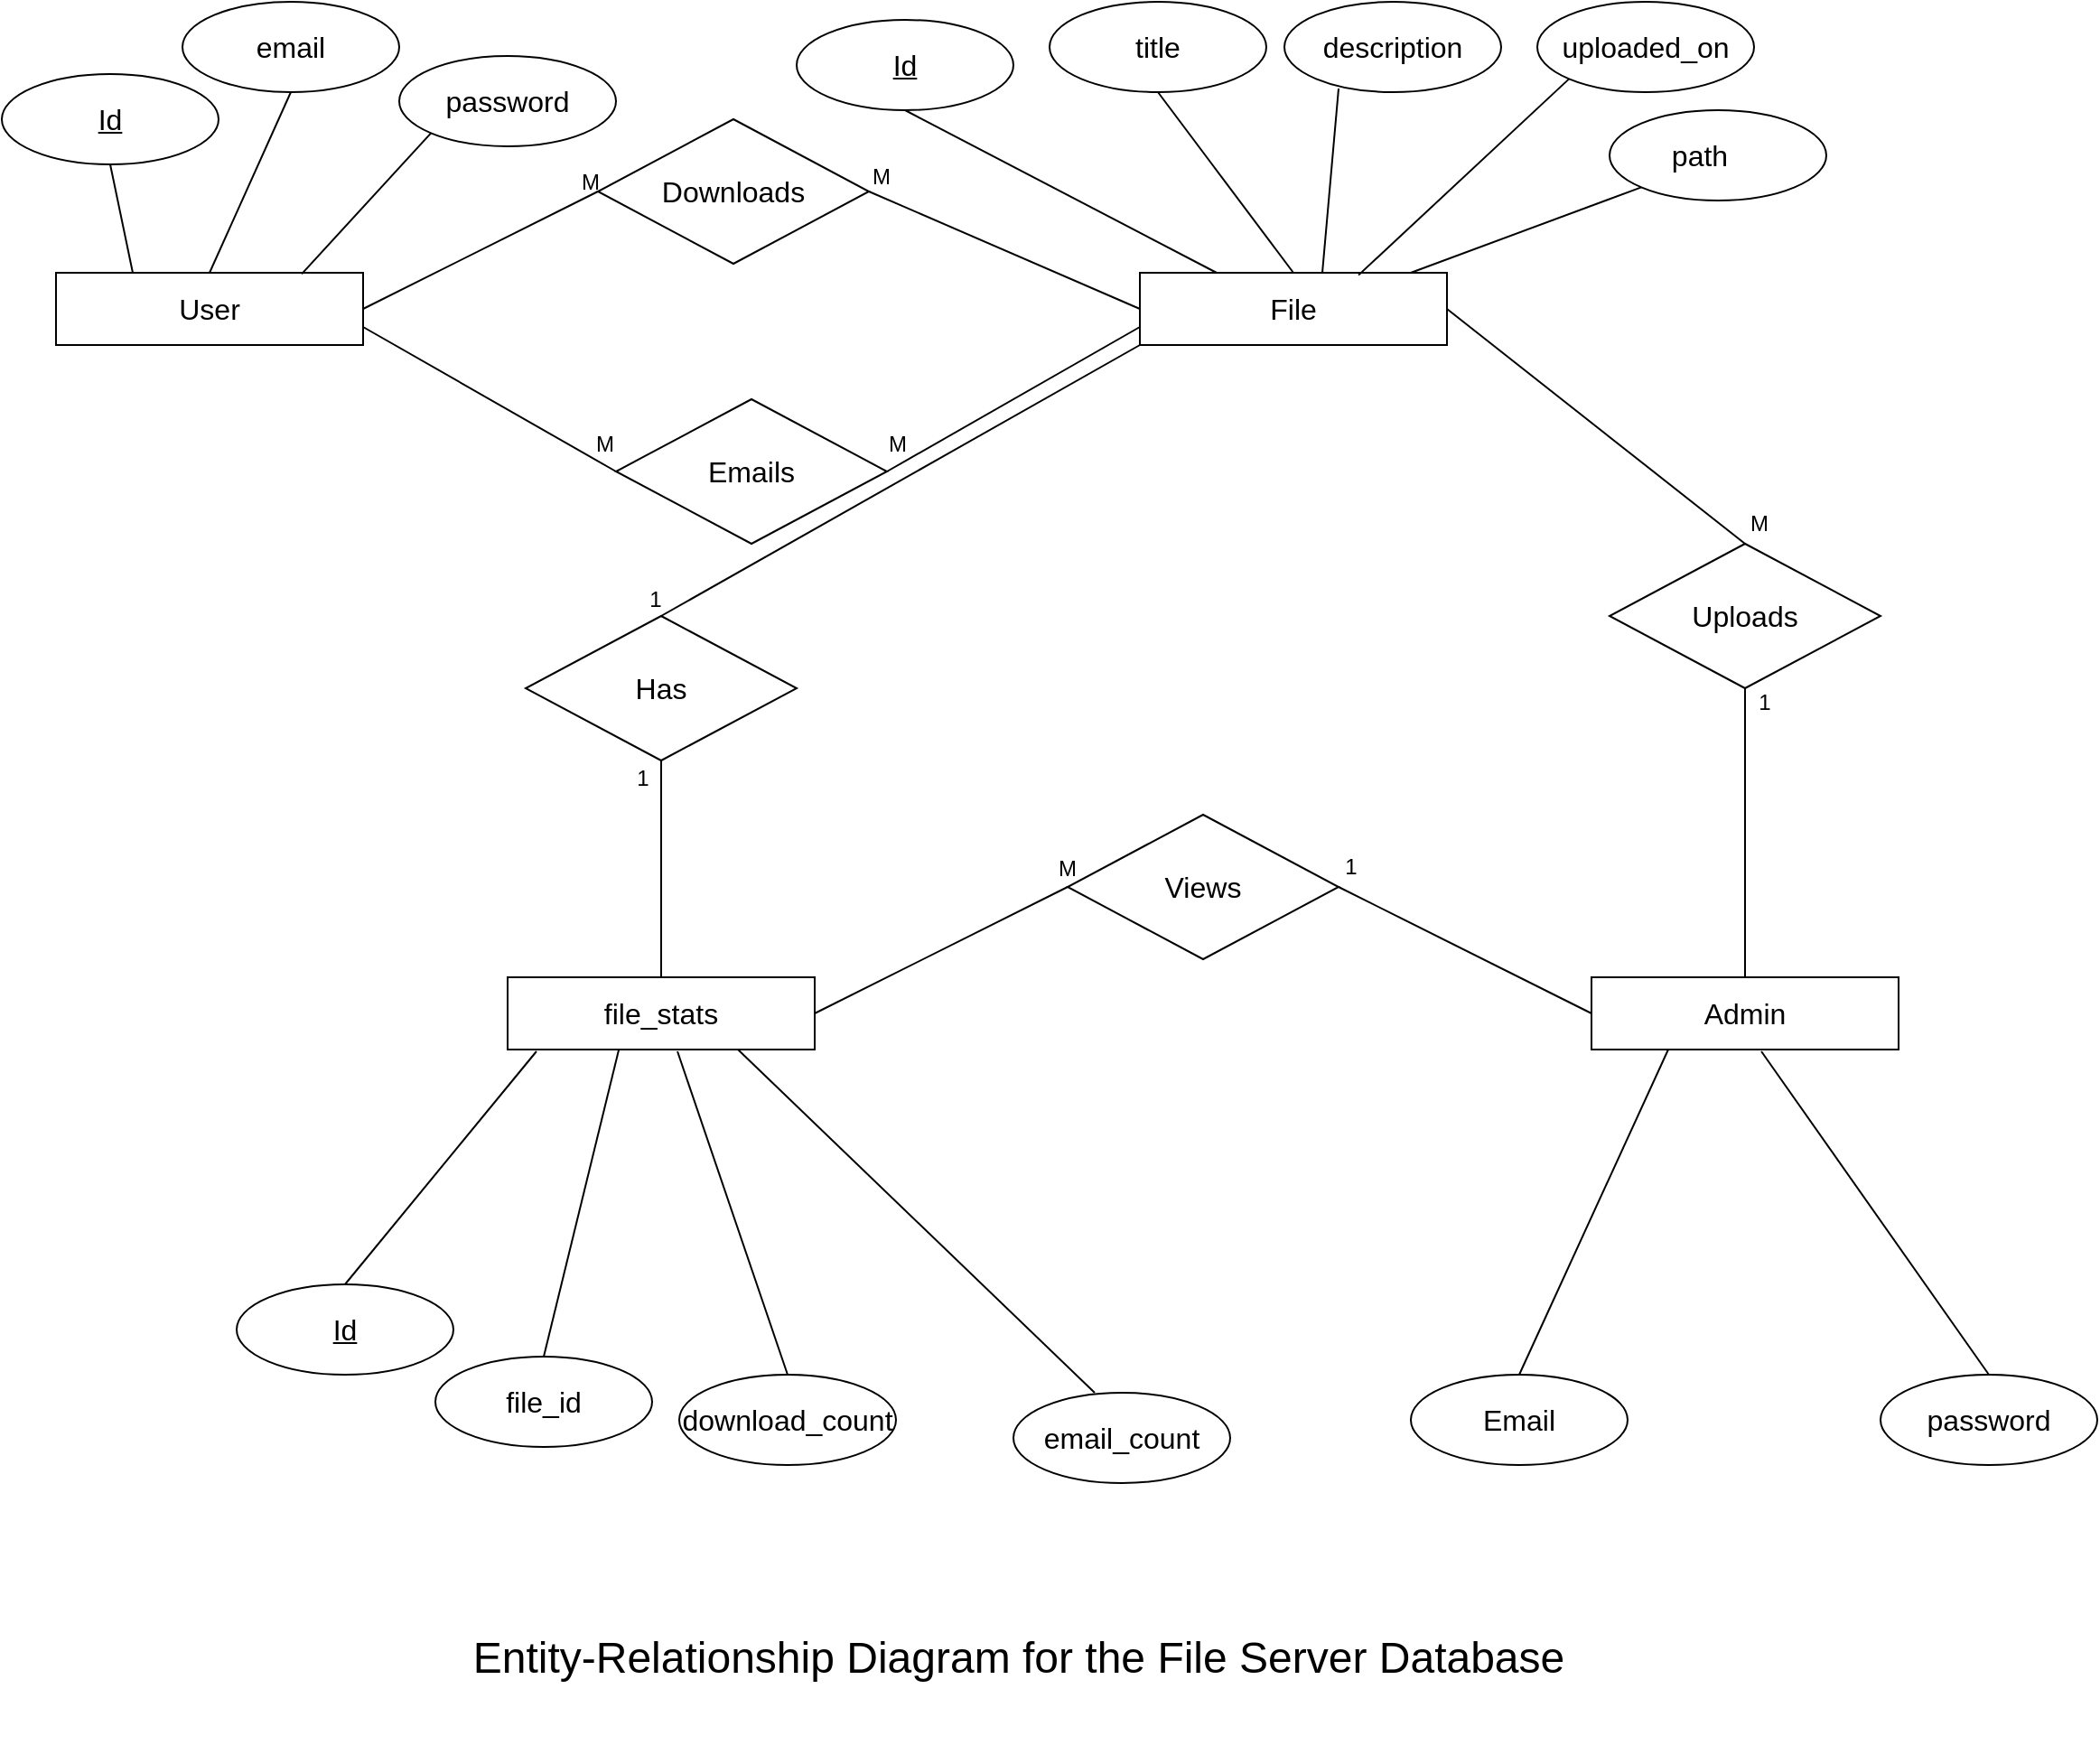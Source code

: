 <mxfile version="21.6.5" type="device">
  <diagram name="Page-1" id="Mzgl0cdMvpgIzvXXhVm0">
    <mxGraphModel dx="850" dy="494" grid="0" gridSize="10" guides="1" tooltips="1" connect="1" arrows="1" fold="1" page="1" pageScale="1" pageWidth="1654" pageHeight="1169" math="0" shadow="0">
      <root>
        <mxCell id="0" />
        <mxCell id="1" parent="0" />
        <mxCell id="sMb85mMRudP5CPXSBzpP-137" value="" style="group" vertex="1" connectable="0" parent="1">
          <mxGeometry x="260" y="140" width="1160" height="964" as="geometry" />
        </mxCell>
        <mxCell id="sMb85mMRudP5CPXSBzpP-15" value="" style="group" vertex="1" connectable="0" parent="sMb85mMRudP5CPXSBzpP-137">
          <mxGeometry width="350" height="210" as="geometry" />
        </mxCell>
        <mxCell id="sMb85mMRudP5CPXSBzpP-1" value="" style="rounded=0;whiteSpace=wrap;html=1;" vertex="1" parent="sMb85mMRudP5CPXSBzpP-15">
          <mxGeometry x="30" y="150" width="170" height="40" as="geometry" />
        </mxCell>
        <mxCell id="sMb85mMRudP5CPXSBzpP-2" value="&lt;font style=&quot;font-size: 16px;&quot;&gt;User&lt;/font&gt;" style="text;html=1;strokeColor=none;fillColor=none;align=center;verticalAlign=middle;whiteSpace=wrap;rounded=0;" vertex="1" parent="sMb85mMRudP5CPXSBzpP-15">
          <mxGeometry x="80" y="155" width="70" height="30" as="geometry" />
        </mxCell>
        <mxCell id="sMb85mMRudP5CPXSBzpP-6" value="" style="group" vertex="1" connectable="0" parent="sMb85mMRudP5CPXSBzpP-15">
          <mxGeometry y="40" width="120" height="50" as="geometry" />
        </mxCell>
        <mxCell id="sMb85mMRudP5CPXSBzpP-3" value="" style="ellipse;whiteSpace=wrap;html=1;" vertex="1" parent="sMb85mMRudP5CPXSBzpP-6">
          <mxGeometry width="120" height="50" as="geometry" />
        </mxCell>
        <mxCell id="sMb85mMRudP5CPXSBzpP-4" value="&lt;font style=&quot;font-size: 16px;&quot;&gt;&lt;u&gt;Id&lt;/u&gt;&lt;/font&gt;" style="text;html=1;strokeColor=none;fillColor=none;align=center;verticalAlign=middle;whiteSpace=wrap;rounded=0;" vertex="1" parent="sMb85mMRudP5CPXSBzpP-6">
          <mxGeometry x="30" y="10" width="60" height="30" as="geometry" />
        </mxCell>
        <mxCell id="sMb85mMRudP5CPXSBzpP-7" value="" style="group" vertex="1" connectable="0" parent="sMb85mMRudP5CPXSBzpP-15">
          <mxGeometry x="100" width="120" height="50" as="geometry" />
        </mxCell>
        <mxCell id="sMb85mMRudP5CPXSBzpP-8" value="" style="ellipse;whiteSpace=wrap;html=1;" vertex="1" parent="sMb85mMRudP5CPXSBzpP-7">
          <mxGeometry width="120" height="50" as="geometry" />
        </mxCell>
        <mxCell id="sMb85mMRudP5CPXSBzpP-9" value="&lt;font style=&quot;font-size: 16px;&quot;&gt;email&lt;/font&gt;" style="text;html=1;strokeColor=none;fillColor=none;align=center;verticalAlign=middle;whiteSpace=wrap;rounded=0;" vertex="1" parent="sMb85mMRudP5CPXSBzpP-7">
          <mxGeometry x="30" y="10" width="60" height="30" as="geometry" />
        </mxCell>
        <mxCell id="sMb85mMRudP5CPXSBzpP-10" value="" style="endArrow=none;html=1;rounded=0;exitX=0.5;exitY=0;exitDx=0;exitDy=0;entryX=0.5;entryY=1;entryDx=0;entryDy=0;" edge="1" parent="sMb85mMRudP5CPXSBzpP-15" target="sMb85mMRudP5CPXSBzpP-8" source="sMb85mMRudP5CPXSBzpP-1">
          <mxGeometry width="50" height="50" relative="1" as="geometry">
            <mxPoint x="120" y="100" as="sourcePoint" />
            <mxPoint x="170" y="50" as="targetPoint" />
          </mxGeometry>
        </mxCell>
        <mxCell id="sMb85mMRudP5CPXSBzpP-11" value="" style="group" vertex="1" connectable="0" parent="sMb85mMRudP5CPXSBzpP-15">
          <mxGeometry x="220" y="30" width="120" height="50" as="geometry" />
        </mxCell>
        <mxCell id="sMb85mMRudP5CPXSBzpP-12" value="" style="ellipse;whiteSpace=wrap;html=1;" vertex="1" parent="sMb85mMRudP5CPXSBzpP-11">
          <mxGeometry width="120" height="50" as="geometry" />
        </mxCell>
        <mxCell id="sMb85mMRudP5CPXSBzpP-13" value="&lt;font style=&quot;font-size: 16px;&quot;&gt;password&lt;/font&gt;" style="text;html=1;strokeColor=none;fillColor=none;align=center;verticalAlign=middle;whiteSpace=wrap;rounded=0;" vertex="1" parent="sMb85mMRudP5CPXSBzpP-11">
          <mxGeometry x="30" y="10" width="60" height="30" as="geometry" />
        </mxCell>
        <mxCell id="sMb85mMRudP5CPXSBzpP-14" value="" style="endArrow=none;html=1;rounded=0;exitX=0.8;exitY=0.017;exitDx=0;exitDy=0;entryX=0;entryY=1;entryDx=0;entryDy=0;exitPerimeter=0;" edge="1" parent="sMb85mMRudP5CPXSBzpP-15" target="sMb85mMRudP5CPXSBzpP-12" source="sMb85mMRudP5CPXSBzpP-1">
          <mxGeometry width="50" height="50" relative="1" as="geometry">
            <mxPoint x="240" y="130" as="sourcePoint" />
            <mxPoint x="290" y="80" as="targetPoint" />
          </mxGeometry>
        </mxCell>
        <mxCell id="sMb85mMRudP5CPXSBzpP-5" value="" style="endArrow=none;html=1;rounded=0;exitX=0.25;exitY=0;exitDx=0;exitDy=0;entryX=0.5;entryY=1;entryDx=0;entryDy=0;" edge="1" parent="sMb85mMRudP5CPXSBzpP-15" source="sMb85mMRudP5CPXSBzpP-1" target="sMb85mMRudP5CPXSBzpP-3">
          <mxGeometry width="50" height="50" relative="1" as="geometry">
            <mxPoint x="70" y="150" as="sourcePoint" />
            <mxPoint x="120" y="100" as="targetPoint" />
          </mxGeometry>
        </mxCell>
        <mxCell id="sMb85mMRudP5CPXSBzpP-125" value="M" style="text;html=1;strokeColor=none;fillColor=none;align=center;verticalAlign=middle;whiteSpace=wrap;rounded=0;" vertex="1" parent="sMb85mMRudP5CPXSBzpP-15">
          <mxGeometry x="296" y="85" width="60" height="30" as="geometry" />
        </mxCell>
        <mxCell id="sMb85mMRudP5CPXSBzpP-16" value="" style="group" vertex="1" connectable="0" parent="sMb85mMRudP5CPXSBzpP-137">
          <mxGeometry x="600" width="340" height="210" as="geometry" />
        </mxCell>
        <mxCell id="sMb85mMRudP5CPXSBzpP-17" value="" style="rounded=0;whiteSpace=wrap;html=1;" vertex="1" parent="sMb85mMRudP5CPXSBzpP-16">
          <mxGeometry x="30" y="150" width="170" height="40" as="geometry" />
        </mxCell>
        <mxCell id="sMb85mMRudP5CPXSBzpP-18" value="&lt;font style=&quot;font-size: 16px;&quot;&gt;File&lt;/font&gt;" style="text;html=1;strokeColor=none;fillColor=none;align=center;verticalAlign=middle;whiteSpace=wrap;rounded=0;" vertex="1" parent="sMb85mMRudP5CPXSBzpP-16">
          <mxGeometry x="80" y="155" width="70" height="30" as="geometry" />
        </mxCell>
        <mxCell id="sMb85mMRudP5CPXSBzpP-25" value="" style="endArrow=none;html=1;rounded=0;exitX=0.5;exitY=0;exitDx=0;exitDy=0;entryX=0.5;entryY=1;entryDx=0;entryDy=0;" edge="1" parent="sMb85mMRudP5CPXSBzpP-16" source="sMb85mMRudP5CPXSBzpP-17" target="sMb85mMRudP5CPXSBzpP-23">
          <mxGeometry width="50" height="50" relative="1" as="geometry">
            <mxPoint x="120" y="100" as="sourcePoint" />
            <mxPoint x="170" y="50" as="targetPoint" />
          </mxGeometry>
        </mxCell>
        <mxCell id="sMb85mMRudP5CPXSBzpP-52" value="" style="group" vertex="1" connectable="0" parent="sMb85mMRudP5CPXSBzpP-16">
          <mxGeometry x="280" y="70" width="120" height="50" as="geometry" />
        </mxCell>
        <mxCell id="sMb85mMRudP5CPXSBzpP-53" value="" style="group" vertex="1" connectable="0" parent="sMb85mMRudP5CPXSBzpP-52">
          <mxGeometry width="120" height="50" as="geometry" />
        </mxCell>
        <mxCell id="sMb85mMRudP5CPXSBzpP-54" value="" style="ellipse;whiteSpace=wrap;html=1;" vertex="1" parent="sMb85mMRudP5CPXSBzpP-53">
          <mxGeometry x="10" y="-10" width="120" height="50" as="geometry" />
        </mxCell>
        <mxCell id="sMb85mMRudP5CPXSBzpP-55" value="&lt;font style=&quot;font-size: 16px;&quot;&gt;path&lt;/font&gt;" style="text;html=1;strokeColor=none;fillColor=none;align=center;verticalAlign=middle;whiteSpace=wrap;rounded=0;" vertex="1" parent="sMb85mMRudP5CPXSBzpP-53">
          <mxGeometry x="30" width="60" height="30" as="geometry" />
        </mxCell>
        <mxCell id="sMb85mMRudP5CPXSBzpP-22" value="" style="group" vertex="1" connectable="0" parent="sMb85mMRudP5CPXSBzpP-16">
          <mxGeometry x="-20" width="120" height="50" as="geometry" />
        </mxCell>
        <mxCell id="sMb85mMRudP5CPXSBzpP-23" value="" style="ellipse;whiteSpace=wrap;html=1;" vertex="1" parent="sMb85mMRudP5CPXSBzpP-22">
          <mxGeometry width="120" height="50" as="geometry" />
        </mxCell>
        <mxCell id="sMb85mMRudP5CPXSBzpP-24" value="&lt;font style=&quot;font-size: 16px;&quot;&gt;title&lt;/font&gt;" style="text;html=1;strokeColor=none;fillColor=none;align=center;verticalAlign=middle;whiteSpace=wrap;rounded=0;" vertex="1" parent="sMb85mMRudP5CPXSBzpP-22">
          <mxGeometry x="30" y="10" width="60" height="30" as="geometry" />
        </mxCell>
        <mxCell id="sMb85mMRudP5CPXSBzpP-46" value="" style="group" vertex="1" connectable="0" parent="sMb85mMRudP5CPXSBzpP-16">
          <mxGeometry x="110" width="120" height="50" as="geometry" />
        </mxCell>
        <mxCell id="sMb85mMRudP5CPXSBzpP-26" value="" style="group" vertex="1" connectable="0" parent="sMb85mMRudP5CPXSBzpP-46">
          <mxGeometry width="120" height="50" as="geometry" />
        </mxCell>
        <mxCell id="sMb85mMRudP5CPXSBzpP-27" value="" style="ellipse;whiteSpace=wrap;html=1;" vertex="1" parent="sMb85mMRudP5CPXSBzpP-26">
          <mxGeometry width="120" height="50" as="geometry" />
        </mxCell>
        <mxCell id="sMb85mMRudP5CPXSBzpP-28" value="&lt;font style=&quot;font-size: 16px;&quot;&gt;description&lt;/font&gt;" style="text;html=1;strokeColor=none;fillColor=none;align=center;verticalAlign=middle;whiteSpace=wrap;rounded=0;" vertex="1" parent="sMb85mMRudP5CPXSBzpP-26">
          <mxGeometry x="30" y="10" width="60" height="30" as="geometry" />
        </mxCell>
        <mxCell id="sMb85mMRudP5CPXSBzpP-29" value="" style="endArrow=none;html=1;rounded=0;exitX=0.8;exitY=0.017;exitDx=0;exitDy=0;exitPerimeter=0;entryX=0.25;entryY=0.96;entryDx=0;entryDy=0;entryPerimeter=0;" edge="1" parent="sMb85mMRudP5CPXSBzpP-16" target="sMb85mMRudP5CPXSBzpP-27">
          <mxGeometry width="50" height="50" relative="1" as="geometry">
            <mxPoint x="131" y="150.0" as="sourcePoint" />
            <mxPoint x="140" y="70" as="targetPoint" />
          </mxGeometry>
        </mxCell>
        <mxCell id="sMb85mMRudP5CPXSBzpP-56" value="" style="endArrow=none;html=1;rounded=0;exitX=0.882;exitY=0;exitDx=0;exitDy=0;entryX=0;entryY=1;entryDx=0;entryDy=0;exitPerimeter=0;" edge="1" parent="sMb85mMRudP5CPXSBzpP-16" target="sMb85mMRudP5CPXSBzpP-54" source="sMb85mMRudP5CPXSBzpP-17">
          <mxGeometry width="50" height="50" relative="1" as="geometry">
            <mxPoint x="300" y="170" as="sourcePoint" />
            <mxPoint x="350" y="120" as="targetPoint" />
          </mxGeometry>
        </mxCell>
        <mxCell id="sMb85mMRudP5CPXSBzpP-31" value="" style="group" vertex="1" connectable="0" parent="sMb85mMRudP5CPXSBzpP-137">
          <mxGeometry x="250" y="390" width="370" height="210" as="geometry" />
        </mxCell>
        <mxCell id="sMb85mMRudP5CPXSBzpP-32" value="" style="rounded=0;whiteSpace=wrap;html=1;" vertex="1" parent="sMb85mMRudP5CPXSBzpP-31">
          <mxGeometry x="30" y="150" width="170" height="40" as="geometry" />
        </mxCell>
        <mxCell id="sMb85mMRudP5CPXSBzpP-33" value="&lt;font style=&quot;font-size: 16px;&quot;&gt;file_stats&lt;/font&gt;" style="text;html=1;strokeColor=none;fillColor=none;align=center;verticalAlign=middle;whiteSpace=wrap;rounded=0;" vertex="1" parent="sMb85mMRudP5CPXSBzpP-31">
          <mxGeometry x="80" y="155" width="70" height="30" as="geometry" />
        </mxCell>
        <mxCell id="sMb85mMRudP5CPXSBzpP-34" value="" style="group" vertex="1" connectable="0" parent="sMb85mMRudP5CPXSBzpP-31">
          <mxGeometry x="-120" y="320" width="120" height="50" as="geometry" />
        </mxCell>
        <mxCell id="sMb85mMRudP5CPXSBzpP-35" value="" style="ellipse;whiteSpace=wrap;html=1;" vertex="1" parent="sMb85mMRudP5CPXSBzpP-34">
          <mxGeometry width="120" height="50" as="geometry" />
        </mxCell>
        <mxCell id="sMb85mMRudP5CPXSBzpP-36" value="&lt;font style=&quot;font-size: 16px;&quot;&gt;&lt;u&gt;Id&lt;/u&gt;&lt;/font&gt;" style="text;html=1;strokeColor=none;fillColor=none;align=center;verticalAlign=middle;whiteSpace=wrap;rounded=0;" vertex="1" parent="sMb85mMRudP5CPXSBzpP-34">
          <mxGeometry x="30" y="10" width="60" height="30" as="geometry" />
        </mxCell>
        <mxCell id="sMb85mMRudP5CPXSBzpP-37" value="" style="group" vertex="1" connectable="0" parent="sMb85mMRudP5CPXSBzpP-31">
          <mxGeometry x="125" y="370" width="120" height="50" as="geometry" />
        </mxCell>
        <mxCell id="sMb85mMRudP5CPXSBzpP-38" value="" style="ellipse;whiteSpace=wrap;html=1;" vertex="1" parent="sMb85mMRudP5CPXSBzpP-37">
          <mxGeometry width="120" height="50" as="geometry" />
        </mxCell>
        <mxCell id="sMb85mMRudP5CPXSBzpP-39" value="&lt;font style=&quot;font-size: 16px;&quot;&gt;download_count&lt;/font&gt;" style="text;html=1;strokeColor=none;fillColor=none;align=center;verticalAlign=middle;whiteSpace=wrap;rounded=0;" vertex="1" parent="sMb85mMRudP5CPXSBzpP-37">
          <mxGeometry x="30" y="10" width="60" height="30" as="geometry" />
        </mxCell>
        <mxCell id="sMb85mMRudP5CPXSBzpP-41" value="" style="group" vertex="1" connectable="0" parent="sMb85mMRudP5CPXSBzpP-31">
          <mxGeometry x="-10" y="360" width="120" height="50" as="geometry" />
        </mxCell>
        <mxCell id="sMb85mMRudP5CPXSBzpP-42" value="" style="ellipse;whiteSpace=wrap;html=1;" vertex="1" parent="sMb85mMRudP5CPXSBzpP-41">
          <mxGeometry width="120" height="50" as="geometry" />
        </mxCell>
        <mxCell id="sMb85mMRudP5CPXSBzpP-43" value="&lt;font style=&quot;font-size: 16px;&quot;&gt;file_id&lt;/font&gt;" style="text;html=1;strokeColor=none;fillColor=none;align=center;verticalAlign=middle;whiteSpace=wrap;rounded=0;" vertex="1" parent="sMb85mMRudP5CPXSBzpP-41">
          <mxGeometry x="30" y="10" width="60" height="30" as="geometry" />
        </mxCell>
        <mxCell id="sMb85mMRudP5CPXSBzpP-45" value="" style="endArrow=none;html=1;rounded=0;exitX=0.094;exitY=1.025;exitDx=0;exitDy=0;entryX=0.5;entryY=0;entryDx=0;entryDy=0;exitPerimeter=0;" edge="1" parent="sMb85mMRudP5CPXSBzpP-31" source="sMb85mMRudP5CPXSBzpP-32" target="sMb85mMRudP5CPXSBzpP-35">
          <mxGeometry width="50" height="50" relative="1" as="geometry">
            <mxPoint x="-10" y="90" as="sourcePoint" />
            <mxPoint x="-32.5" y="290" as="targetPoint" />
          </mxGeometry>
        </mxCell>
        <mxCell id="sMb85mMRudP5CPXSBzpP-44" value="" style="endArrow=none;html=1;rounded=0;exitX=0.5;exitY=0;exitDx=0;exitDy=0;entryX=0;entryY=1;entryDx=0;entryDy=0;" edge="1" parent="sMb85mMRudP5CPXSBzpP-31" source="sMb85mMRudP5CPXSBzpP-42">
          <mxGeometry width="50" height="50" relative="1" as="geometry">
            <mxPoint x="20" y="268" as="sourcePoint" />
            <mxPoint x="91.574" y="189.998" as="targetPoint" />
          </mxGeometry>
        </mxCell>
        <mxCell id="sMb85mMRudP5CPXSBzpP-40" value="" style="endArrow=none;html=1;rounded=0;exitX=0.553;exitY=1.025;exitDx=0;exitDy=0;entryX=0.5;entryY=0;entryDx=0;entryDy=0;exitPerimeter=0;" edge="1" parent="sMb85mMRudP5CPXSBzpP-31" source="sMb85mMRudP5CPXSBzpP-32" target="sMb85mMRudP5CPXSBzpP-38">
          <mxGeometry width="50" height="50" relative="1" as="geometry">
            <mxPoint x="230" y="180" as="sourcePoint" />
            <mxPoint x="300" y="450" as="targetPoint" />
          </mxGeometry>
        </mxCell>
        <mxCell id="sMb85mMRudP5CPXSBzpP-130" value="1" style="text;html=1;strokeColor=none;fillColor=none;align=center;verticalAlign=middle;whiteSpace=wrap;rounded=0;" vertex="1" parent="sMb85mMRudP5CPXSBzpP-31">
          <mxGeometry x="75" y="25" width="60" height="30" as="geometry" />
        </mxCell>
        <mxCell id="sMb85mMRudP5CPXSBzpP-131" value="M" style="text;html=1;strokeColor=none;fillColor=none;align=center;verticalAlign=middle;whiteSpace=wrap;rounded=0;" vertex="1" parent="sMb85mMRudP5CPXSBzpP-31">
          <mxGeometry x="310" y="75" width="60" height="30" as="geometry" />
        </mxCell>
        <mxCell id="sMb85mMRudP5CPXSBzpP-47" value="" style="group" vertex="1" connectable="0" parent="sMb85mMRudP5CPXSBzpP-137">
          <mxGeometry x="850" width="120" height="50" as="geometry" />
        </mxCell>
        <mxCell id="sMb85mMRudP5CPXSBzpP-48" value="" style="group" vertex="1" connectable="0" parent="sMb85mMRudP5CPXSBzpP-47">
          <mxGeometry width="120" height="50" as="geometry" />
        </mxCell>
        <mxCell id="sMb85mMRudP5CPXSBzpP-49" value="" style="ellipse;whiteSpace=wrap;html=1;" vertex="1" parent="sMb85mMRudP5CPXSBzpP-48">
          <mxGeometry width="120" height="50" as="geometry" />
        </mxCell>
        <mxCell id="sMb85mMRudP5CPXSBzpP-50" value="&lt;font style=&quot;font-size: 16px;&quot;&gt;uploaded_on&lt;/font&gt;" style="text;html=1;strokeColor=none;fillColor=none;align=center;verticalAlign=middle;whiteSpace=wrap;rounded=0;" vertex="1" parent="sMb85mMRudP5CPXSBzpP-48">
          <mxGeometry x="30" y="10" width="60" height="30" as="geometry" />
        </mxCell>
        <mxCell id="sMb85mMRudP5CPXSBzpP-19" value="" style="group" vertex="1" connectable="0" parent="sMb85mMRudP5CPXSBzpP-137">
          <mxGeometry x="440" y="10" width="120" height="50" as="geometry" />
        </mxCell>
        <mxCell id="sMb85mMRudP5CPXSBzpP-20" value="" style="ellipse;whiteSpace=wrap;html=1;" vertex="1" parent="sMb85mMRudP5CPXSBzpP-19">
          <mxGeometry width="120" height="50" as="geometry" />
        </mxCell>
        <mxCell id="sMb85mMRudP5CPXSBzpP-21" value="&lt;font style=&quot;font-size: 16px;&quot;&gt;&lt;u&gt;Id&lt;/u&gt;&lt;/font&gt;" style="text;html=1;strokeColor=none;fillColor=none;align=center;verticalAlign=middle;whiteSpace=wrap;rounded=0;" vertex="1" parent="sMb85mMRudP5CPXSBzpP-19">
          <mxGeometry x="30" y="10" width="60" height="30" as="geometry" />
        </mxCell>
        <mxCell id="sMb85mMRudP5CPXSBzpP-30" value="" style="endArrow=none;html=1;rounded=0;exitX=0.25;exitY=0;exitDx=0;exitDy=0;entryX=0.5;entryY=1;entryDx=0;entryDy=0;" edge="1" parent="sMb85mMRudP5CPXSBzpP-137" source="sMb85mMRudP5CPXSBzpP-17" target="sMb85mMRudP5CPXSBzpP-20">
          <mxGeometry width="50" height="50" relative="1" as="geometry">
            <mxPoint x="680" y="150" as="sourcePoint" />
            <mxPoint x="730" y="100" as="targetPoint" />
          </mxGeometry>
        </mxCell>
        <mxCell id="sMb85mMRudP5CPXSBzpP-51" value="" style="endArrow=none;html=1;rounded=0;exitX=0.712;exitY=0.033;exitDx=0;exitDy=0;entryX=0;entryY=1;entryDx=0;entryDy=0;exitPerimeter=0;" edge="1" parent="sMb85mMRudP5CPXSBzpP-137" target="sMb85mMRudP5CPXSBzpP-49" source="sMb85mMRudP5CPXSBzpP-17">
          <mxGeometry width="50" height="50" relative="1" as="geometry">
            <mxPoint x="870" y="100" as="sourcePoint" />
            <mxPoint x="920" y="50" as="targetPoint" />
          </mxGeometry>
        </mxCell>
        <mxCell id="sMb85mMRudP5CPXSBzpP-76" value="" style="group" vertex="1" connectable="0" parent="sMb85mMRudP5CPXSBzpP-137">
          <mxGeometry x="560" y="770" width="120" height="50" as="geometry" />
        </mxCell>
        <mxCell id="sMb85mMRudP5CPXSBzpP-77" value="" style="group" vertex="1" connectable="0" parent="sMb85mMRudP5CPXSBzpP-76">
          <mxGeometry width="120" height="50" as="geometry" />
        </mxCell>
        <mxCell id="sMb85mMRudP5CPXSBzpP-78" value="" style="ellipse;whiteSpace=wrap;html=1;" vertex="1" parent="sMb85mMRudP5CPXSBzpP-77">
          <mxGeometry width="120" height="50" as="geometry" />
        </mxCell>
        <mxCell id="sMb85mMRudP5CPXSBzpP-79" value="&lt;font style=&quot;font-size: 16px;&quot;&gt;email_count&lt;/font&gt;" style="text;html=1;strokeColor=none;fillColor=none;align=center;verticalAlign=middle;whiteSpace=wrap;rounded=0;" vertex="1" parent="sMb85mMRudP5CPXSBzpP-77">
          <mxGeometry x="30" y="10" width="60" height="30" as="geometry" />
        </mxCell>
        <mxCell id="sMb85mMRudP5CPXSBzpP-80" value="" style="endArrow=none;html=1;rounded=0;exitX=0.375;exitY=0;exitDx=0;exitDy=0;entryX=0.75;entryY=1;entryDx=0;entryDy=0;exitPerimeter=0;" edge="1" parent="sMb85mMRudP5CPXSBzpP-137" target="sMb85mMRudP5CPXSBzpP-32" source="sMb85mMRudP5CPXSBzpP-78">
          <mxGeometry width="50" height="50" relative="1" as="geometry">
            <mxPoint x="472.43" y="637.32" as="sourcePoint" />
            <mxPoint x="470.004" y="579.998" as="targetPoint" />
          </mxGeometry>
        </mxCell>
        <mxCell id="sMb85mMRudP5CPXSBzpP-85" value="" style="rounded=0;whiteSpace=wrap;html=1;" vertex="1" parent="sMb85mMRudP5CPXSBzpP-137">
          <mxGeometry x="880" y="540" width="170" height="40" as="geometry" />
        </mxCell>
        <mxCell id="sMb85mMRudP5CPXSBzpP-86" value="&lt;font style=&quot;font-size: 16px;&quot;&gt;Admin&lt;/font&gt;" style="text;html=1;strokeColor=none;fillColor=none;align=center;verticalAlign=middle;whiteSpace=wrap;rounded=0;" vertex="1" parent="sMb85mMRudP5CPXSBzpP-137">
          <mxGeometry x="930" y="545" width="70" height="30" as="geometry" />
        </mxCell>
        <mxCell id="sMb85mMRudP5CPXSBzpP-87" value="" style="group" vertex="1" connectable="0" parent="sMb85mMRudP5CPXSBzpP-137">
          <mxGeometry x="780" y="760" width="120" height="50" as="geometry" />
        </mxCell>
        <mxCell id="sMb85mMRudP5CPXSBzpP-88" value="" style="ellipse;whiteSpace=wrap;html=1;" vertex="1" parent="sMb85mMRudP5CPXSBzpP-87">
          <mxGeometry width="120" height="50" as="geometry" />
        </mxCell>
        <mxCell id="sMb85mMRudP5CPXSBzpP-89" value="&lt;font style=&quot;font-size: 16px;&quot;&gt;Email&lt;/font&gt;" style="text;html=1;strokeColor=none;fillColor=none;align=center;verticalAlign=middle;whiteSpace=wrap;rounded=0;" vertex="1" parent="sMb85mMRudP5CPXSBzpP-87">
          <mxGeometry x="30" y="10" width="60" height="30" as="geometry" />
        </mxCell>
        <mxCell id="sMb85mMRudP5CPXSBzpP-90" value="" style="group" vertex="1" connectable="0" parent="sMb85mMRudP5CPXSBzpP-137">
          <mxGeometry x="1040" y="760" width="120" height="50" as="geometry" />
        </mxCell>
        <mxCell id="sMb85mMRudP5CPXSBzpP-91" value="" style="ellipse;whiteSpace=wrap;html=1;" vertex="1" parent="sMb85mMRudP5CPXSBzpP-90">
          <mxGeometry width="120" height="50" as="geometry" />
        </mxCell>
        <mxCell id="sMb85mMRudP5CPXSBzpP-92" value="&lt;span style=&quot;font-size: 16px;&quot;&gt;password&lt;/span&gt;" style="text;html=1;strokeColor=none;fillColor=none;align=center;verticalAlign=middle;whiteSpace=wrap;rounded=0;" vertex="1" parent="sMb85mMRudP5CPXSBzpP-90">
          <mxGeometry x="30" y="10" width="60" height="30" as="geometry" />
        </mxCell>
        <mxCell id="sMb85mMRudP5CPXSBzpP-96" value="" style="endArrow=none;html=1;rounded=0;exitX=0.25;exitY=1;exitDx=0;exitDy=0;entryX=0.5;entryY=0;entryDx=0;entryDy=0;" edge="1" parent="sMb85mMRudP5CPXSBzpP-137" source="sMb85mMRudP5CPXSBzpP-85" target="sMb85mMRudP5CPXSBzpP-88">
          <mxGeometry width="50" height="50" relative="1" as="geometry">
            <mxPoint x="840" y="480" as="sourcePoint" />
            <mxPoint x="817.5" y="680" as="targetPoint" />
          </mxGeometry>
        </mxCell>
        <mxCell id="sMb85mMRudP5CPXSBzpP-98" value="" style="endArrow=none;html=1;rounded=0;exitX=0.553;exitY=1.025;exitDx=0;exitDy=0;entryX=0.5;entryY=0;entryDx=0;entryDy=0;exitPerimeter=0;" edge="1" parent="sMb85mMRudP5CPXSBzpP-137" source="sMb85mMRudP5CPXSBzpP-85" target="sMb85mMRudP5CPXSBzpP-91">
          <mxGeometry width="50" height="50" relative="1" as="geometry">
            <mxPoint x="1080" y="570" as="sourcePoint" />
            <mxPoint x="1150" y="840" as="targetPoint" />
          </mxGeometry>
        </mxCell>
        <mxCell id="sMb85mMRudP5CPXSBzpP-107" value="" style="group" vertex="1" connectable="0" parent="sMb85mMRudP5CPXSBzpP-137">
          <mxGeometry x="330" y="65" width="150" height="80" as="geometry" />
        </mxCell>
        <mxCell id="sMb85mMRudP5CPXSBzpP-104" value="&lt;font style=&quot;font-size: 16px;&quot;&gt;Downloads&lt;/font&gt;" style="rhombus;whiteSpace=wrap;html=1;" vertex="1" parent="sMb85mMRudP5CPXSBzpP-107">
          <mxGeometry width="150" height="80" as="geometry" />
        </mxCell>
        <mxCell id="sMb85mMRudP5CPXSBzpP-108" value="" style="group" vertex="1" connectable="0" parent="sMb85mMRudP5CPXSBzpP-137">
          <mxGeometry x="340" y="220" width="150" height="80" as="geometry" />
        </mxCell>
        <mxCell id="sMb85mMRudP5CPXSBzpP-109" value="&lt;span style=&quot;font-size: 16px;&quot;&gt;Emails&lt;/span&gt;" style="rhombus;whiteSpace=wrap;html=1;" vertex="1" parent="sMb85mMRudP5CPXSBzpP-108">
          <mxGeometry width="150" height="80" as="geometry" />
        </mxCell>
        <mxCell id="sMb85mMRudP5CPXSBzpP-110" value="" style="endArrow=none;html=1;rounded=0;exitX=1;exitY=0.75;exitDx=0;exitDy=0;entryX=0;entryY=0.5;entryDx=0;entryDy=0;" edge="1" parent="sMb85mMRudP5CPXSBzpP-137" target="sMb85mMRudP5CPXSBzpP-109" source="sMb85mMRudP5CPXSBzpP-1">
          <mxGeometry width="50" height="50" relative="1" as="geometry">
            <mxPoint x="400" y="425" as="sourcePoint" />
            <mxPoint x="320" y="285" as="targetPoint" />
          </mxGeometry>
        </mxCell>
        <mxCell id="sMb85mMRudP5CPXSBzpP-111" value="" style="endArrow=none;html=1;rounded=0;entryX=1;entryY=0.5;entryDx=0;entryDy=0;exitX=0;exitY=0.75;exitDx=0;exitDy=0;" edge="1" parent="sMb85mMRudP5CPXSBzpP-137" target="sMb85mMRudP5CPXSBzpP-109" source="sMb85mMRudP5CPXSBzpP-17">
          <mxGeometry width="50" height="50" relative="1" as="geometry">
            <mxPoint x="620" y="220" as="sourcePoint" />
            <mxPoint x="440" y="415" as="targetPoint" />
          </mxGeometry>
        </mxCell>
        <mxCell id="sMb85mMRudP5CPXSBzpP-112" value="" style="group" vertex="1" connectable="0" parent="sMb85mMRudP5CPXSBzpP-137">
          <mxGeometry x="890" y="300" width="150" height="80" as="geometry" />
        </mxCell>
        <mxCell id="sMb85mMRudP5CPXSBzpP-113" value="&lt;font style=&quot;font-size: 16px;&quot;&gt;Uploads&lt;/font&gt;" style="rhombus;whiteSpace=wrap;html=1;" vertex="1" parent="sMb85mMRudP5CPXSBzpP-112">
          <mxGeometry width="150" height="80" as="geometry" />
        </mxCell>
        <mxCell id="sMb85mMRudP5CPXSBzpP-116" value="" style="group" vertex="1" connectable="0" parent="sMb85mMRudP5CPXSBzpP-137">
          <mxGeometry x="590" y="560" width="150" height="80" as="geometry" />
        </mxCell>
        <mxCell id="sMb85mMRudP5CPXSBzpP-117" value="&lt;font style=&quot;font-size: 16px;&quot;&gt;Views&lt;/font&gt;" style="rhombus;whiteSpace=wrap;html=1;" vertex="1" parent="sMb85mMRudP5CPXSBzpP-137">
          <mxGeometry x="590" y="450" width="150" height="80" as="geometry" />
        </mxCell>
        <mxCell id="sMb85mMRudP5CPXSBzpP-119" value="" style="endArrow=none;html=1;rounded=0;entryX=1;entryY=0.5;entryDx=0;entryDy=0;exitX=0;exitY=0.5;exitDx=0;exitDy=0;" edge="1" parent="sMb85mMRudP5CPXSBzpP-137" target="sMb85mMRudP5CPXSBzpP-117" source="sMb85mMRudP5CPXSBzpP-85">
          <mxGeometry width="50" height="50" relative="1" as="geometry">
            <mxPoint x="660" y="765" as="sourcePoint" />
            <mxPoint x="710" y="715" as="targetPoint" />
          </mxGeometry>
        </mxCell>
        <mxCell id="sMb85mMRudP5CPXSBzpP-118" value="" style="endArrow=none;html=1;rounded=0;exitX=1;exitY=0.5;exitDx=0;exitDy=0;entryX=0;entryY=0.5;entryDx=0;entryDy=0;" edge="1" parent="sMb85mMRudP5CPXSBzpP-137" target="sMb85mMRudP5CPXSBzpP-117" source="sMb85mMRudP5CPXSBzpP-32">
          <mxGeometry width="50" height="50" relative="1" as="geometry">
            <mxPoint x="660" y="765" as="sourcePoint" />
            <mxPoint x="580" y="625" as="targetPoint" />
          </mxGeometry>
        </mxCell>
        <mxCell id="sMb85mMRudP5CPXSBzpP-114" value="" style="endArrow=none;html=1;rounded=0;exitX=1;exitY=0.5;exitDx=0;exitDy=0;entryX=0.5;entryY=0;entryDx=0;entryDy=0;" edge="1" parent="sMb85mMRudP5CPXSBzpP-137" target="sMb85mMRudP5CPXSBzpP-113" source="sMb85mMRudP5CPXSBzpP-17">
          <mxGeometry width="50" height="50" relative="1" as="geometry">
            <mxPoint x="1070" y="475" as="sourcePoint" />
            <mxPoint x="990" y="335" as="targetPoint" />
          </mxGeometry>
        </mxCell>
        <mxCell id="sMb85mMRudP5CPXSBzpP-115" value="" style="endArrow=none;html=1;rounded=0;entryX=0.5;entryY=1;entryDx=0;entryDy=0;exitX=0.5;exitY=0;exitDx=0;exitDy=0;" edge="1" parent="sMb85mMRudP5CPXSBzpP-137" target="sMb85mMRudP5CPXSBzpP-113" source="sMb85mMRudP5CPXSBzpP-85">
          <mxGeometry width="50" height="50" relative="1" as="geometry">
            <mxPoint x="950" y="539" as="sourcePoint" />
            <mxPoint x="1000" y="489" as="targetPoint" />
          </mxGeometry>
        </mxCell>
        <mxCell id="sMb85mMRudP5CPXSBzpP-120" value="" style="group" vertex="1" connectable="0" parent="sMb85mMRudP5CPXSBzpP-137">
          <mxGeometry x="290" y="340" width="150" height="80" as="geometry" />
        </mxCell>
        <mxCell id="sMb85mMRudP5CPXSBzpP-121" value="&lt;font style=&quot;font-size: 16px;&quot;&gt;Has&lt;/font&gt;" style="rhombus;whiteSpace=wrap;html=1;" vertex="1" parent="sMb85mMRudP5CPXSBzpP-120">
          <mxGeometry width="150" height="80" as="geometry" />
        </mxCell>
        <mxCell id="sMb85mMRudP5CPXSBzpP-123" value="" style="endArrow=none;html=1;rounded=0;entryX=0.5;entryY=0;entryDx=0;entryDy=0;exitX=0;exitY=1;exitDx=0;exitDy=0;" edge="1" parent="sMb85mMRudP5CPXSBzpP-137" target="sMb85mMRudP5CPXSBzpP-121" source="sMb85mMRudP5CPXSBzpP-17">
          <mxGeometry width="50" height="50" relative="1" as="geometry">
            <mxPoint x="350" y="525" as="sourcePoint" />
            <mxPoint x="400" y="475" as="targetPoint" />
          </mxGeometry>
        </mxCell>
        <mxCell id="sMb85mMRudP5CPXSBzpP-122" value="" style="endArrow=none;html=1;rounded=0;exitX=0.5;exitY=0;exitDx=0;exitDy=0;entryX=0.5;entryY=1;entryDx=0;entryDy=0;" edge="1" parent="sMb85mMRudP5CPXSBzpP-137" target="sMb85mMRudP5CPXSBzpP-121" source="sMb85mMRudP5CPXSBzpP-32">
          <mxGeometry width="50" height="50" relative="1" as="geometry">
            <mxPoint x="350" y="525" as="sourcePoint" />
            <mxPoint x="270" y="385" as="targetPoint" />
          </mxGeometry>
        </mxCell>
        <mxCell id="sMb85mMRudP5CPXSBzpP-126" value="M" style="text;html=1;strokeColor=none;fillColor=none;align=center;verticalAlign=middle;whiteSpace=wrap;rounded=0;" vertex="1" parent="sMb85mMRudP5CPXSBzpP-137">
          <mxGeometry x="457" y="82" width="60" height="30" as="geometry" />
        </mxCell>
        <mxCell id="sMb85mMRudP5CPXSBzpP-127" value="M" style="text;html=1;strokeColor=none;fillColor=none;align=center;verticalAlign=middle;whiteSpace=wrap;rounded=0;" vertex="1" parent="sMb85mMRudP5CPXSBzpP-137">
          <mxGeometry x="304" y="230" width="60" height="30" as="geometry" />
        </mxCell>
        <mxCell id="sMb85mMRudP5CPXSBzpP-128" value="M" style="text;html=1;strokeColor=none;fillColor=none;align=center;verticalAlign=middle;whiteSpace=wrap;rounded=0;" vertex="1" parent="sMb85mMRudP5CPXSBzpP-137">
          <mxGeometry x="466" y="230" width="60" height="30" as="geometry" />
        </mxCell>
        <mxCell id="sMb85mMRudP5CPXSBzpP-129" value="1" style="text;html=1;strokeColor=none;fillColor=none;align=center;verticalAlign=middle;whiteSpace=wrap;rounded=0;" vertex="1" parent="sMb85mMRudP5CPXSBzpP-137">
          <mxGeometry x="332" y="316" width="60" height="30" as="geometry" />
        </mxCell>
        <mxCell id="sMb85mMRudP5CPXSBzpP-132" value="1" style="text;html=1;strokeColor=none;fillColor=none;align=center;verticalAlign=middle;whiteSpace=wrap;rounded=0;" vertex="1" parent="sMb85mMRudP5CPXSBzpP-137">
          <mxGeometry x="946" y="373" width="60" height="30" as="geometry" />
        </mxCell>
        <mxCell id="sMb85mMRudP5CPXSBzpP-133" value="M" style="text;html=1;strokeColor=none;fillColor=none;align=center;verticalAlign=middle;whiteSpace=wrap;rounded=0;" vertex="1" parent="sMb85mMRudP5CPXSBzpP-137">
          <mxGeometry x="943" y="274" width="60" height="30" as="geometry" />
        </mxCell>
        <mxCell id="sMb85mMRudP5CPXSBzpP-135" value="1" style="text;html=1;strokeColor=none;fillColor=none;align=center;verticalAlign=middle;whiteSpace=wrap;rounded=0;" vertex="1" parent="sMb85mMRudP5CPXSBzpP-137">
          <mxGeometry x="717" y="464" width="60" height="30" as="geometry" />
        </mxCell>
        <mxCell id="sMb85mMRudP5CPXSBzpP-136" value="&lt;font style=&quot;font-size: 24px;&quot;&gt;Entity-Relationship Diagram for the File Server Database&lt;/font&gt;" style="text;html=1;strokeColor=none;fillColor=none;align=center;verticalAlign=middle;whiteSpace=wrap;rounded=0;" vertex="1" parent="sMb85mMRudP5CPXSBzpP-137">
          <mxGeometry x="194" y="870" width="738" height="94" as="geometry" />
        </mxCell>
        <mxCell id="sMb85mMRudP5CPXSBzpP-105" value="" style="endArrow=none;html=1;rounded=0;exitX=1;exitY=0.5;exitDx=0;exitDy=0;entryX=0;entryY=0.5;entryDx=0;entryDy=0;" edge="1" parent="sMb85mMRudP5CPXSBzpP-137" source="sMb85mMRudP5CPXSBzpP-1" target="sMb85mMRudP5CPXSBzpP-104">
          <mxGeometry width="50" height="50" relative="1" as="geometry">
            <mxPoint x="450" y="310" as="sourcePoint" />
            <mxPoint x="370" y="170" as="targetPoint" />
          </mxGeometry>
        </mxCell>
        <mxCell id="sMb85mMRudP5CPXSBzpP-106" value="" style="endArrow=none;html=1;rounded=0;entryX=1;entryY=0.5;entryDx=0;entryDy=0;exitX=0;exitY=0.5;exitDx=0;exitDy=0;" edge="1" parent="sMb85mMRudP5CPXSBzpP-137" source="sMb85mMRudP5CPXSBzpP-17" target="sMb85mMRudP5CPXSBzpP-104">
          <mxGeometry width="50" height="50" relative="1" as="geometry">
            <mxPoint x="450" y="310" as="sourcePoint" />
            <mxPoint x="500" y="260" as="targetPoint" />
          </mxGeometry>
        </mxCell>
      </root>
    </mxGraphModel>
  </diagram>
</mxfile>
